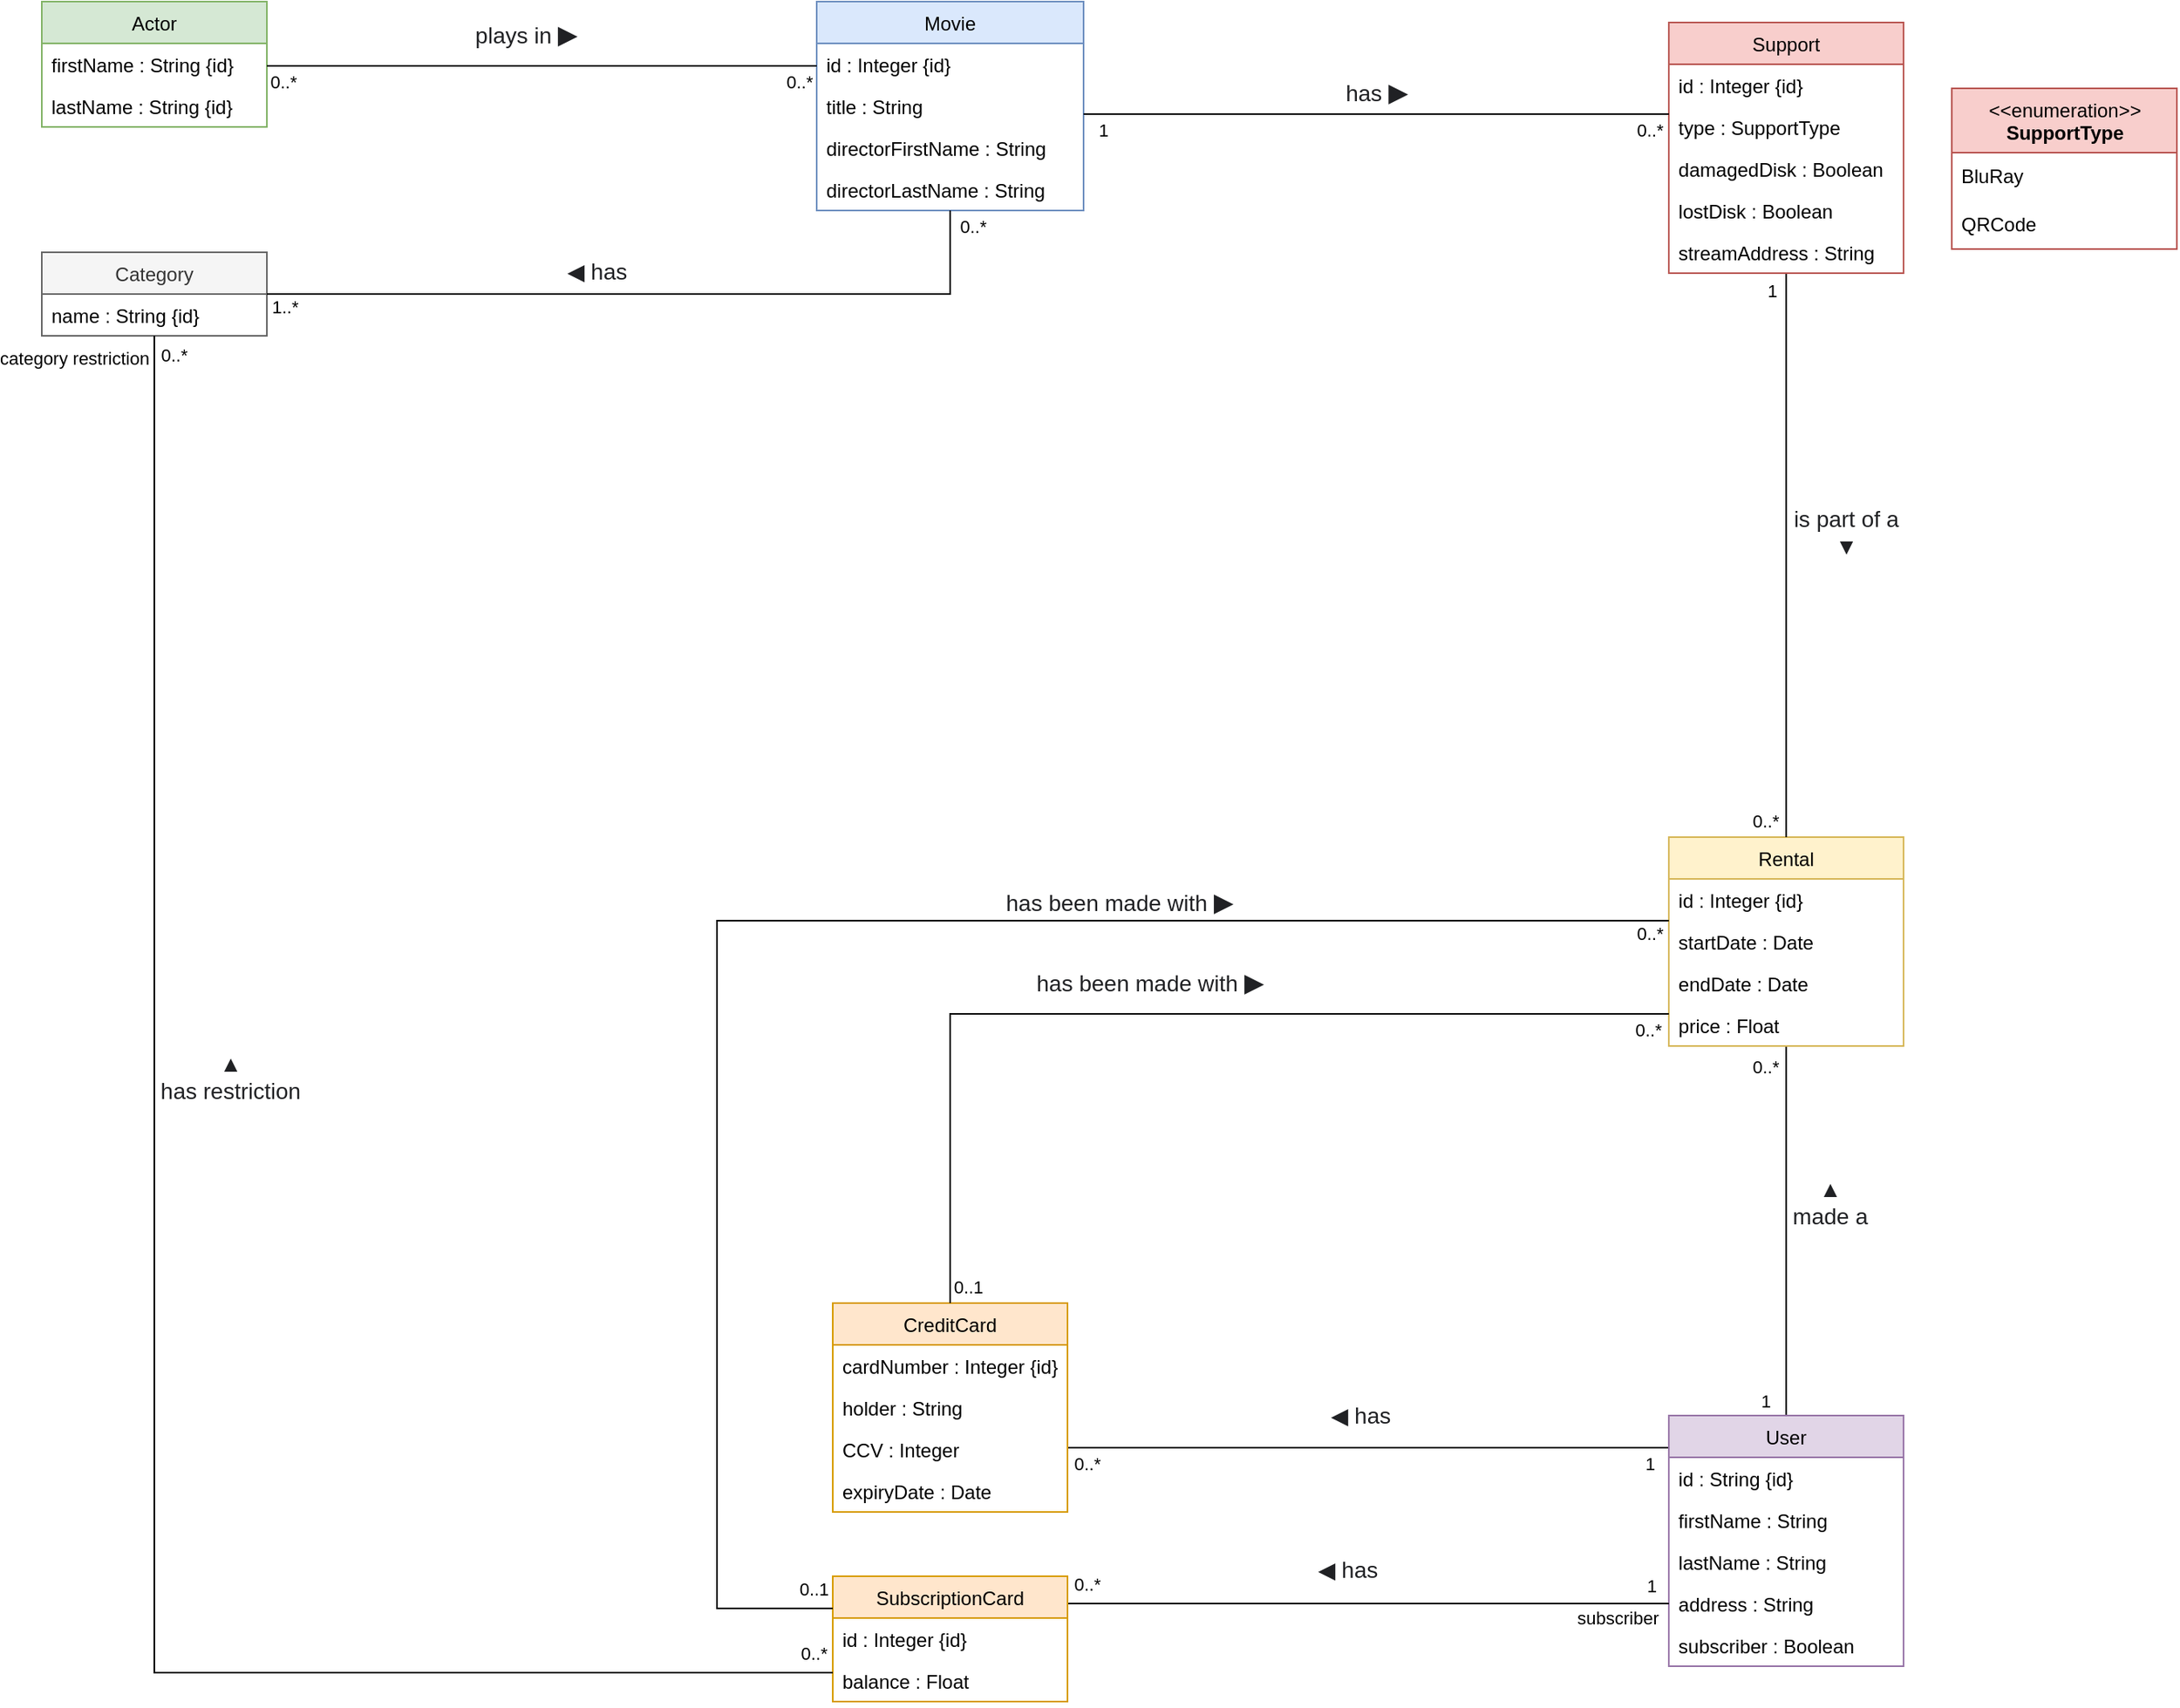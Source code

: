 <mxfile version="20.6.2" type="device"><diagram id="16Vdx5tgGGcwIsGxuBBw" name="Page-1"><mxGraphModel dx="1198" dy="844" grid="1" gridSize="10" guides="1" tooltips="1" connect="1" arrows="1" fold="1" page="1" pageScale="1" pageWidth="1654" pageHeight="1169" math="0" shadow="0"><root><mxCell id="0"/><mxCell id="1" parent="0"/><mxCell id="WMW3C5q0fU9cNinuLWgY-1" value="Movie" style="swimlane;fontStyle=0;childLayout=stackLayout;horizontal=1;startSize=26;fillColor=#dae8fc;horizontalStack=0;resizeParent=1;resizeParentMax=0;resizeLast=0;collapsible=1;marginBottom=0;strokeColor=#6c8ebf;" parent="1" vertex="1"><mxGeometry x="562" y="40" width="166" height="130" as="geometry"/></mxCell><mxCell id="WMW3C5q0fU9cNinuLWgY-2" value="id : Integer {id}" style="text;strokeColor=none;fillColor=none;align=left;verticalAlign=top;spacingLeft=4;spacingRight=4;overflow=hidden;rotatable=0;points=[[0,0.5],[1,0.5]];portConstraint=eastwest;" parent="WMW3C5q0fU9cNinuLWgY-1" vertex="1"><mxGeometry y="26" width="166" height="26" as="geometry"/></mxCell><mxCell id="EFWMdWdKW5a9T8PkBNTF-42" value="title : String" style="text;strokeColor=none;fillColor=none;align=left;verticalAlign=top;spacingLeft=4;spacingRight=4;overflow=hidden;rotatable=0;points=[[0,0.5],[1,0.5]];portConstraint=eastwest;" parent="WMW3C5q0fU9cNinuLWgY-1" vertex="1"><mxGeometry y="52" width="166" height="26" as="geometry"/></mxCell><mxCell id="FpmrB4_2CCY_cmELBERE-2" value="directorFirstName : String" style="text;strokeColor=none;fillColor=none;align=left;verticalAlign=top;spacingLeft=4;spacingRight=4;overflow=hidden;rotatable=0;points=[[0,0.5],[1,0.5]];portConstraint=eastwest;" parent="WMW3C5q0fU9cNinuLWgY-1" vertex="1"><mxGeometry y="78" width="166" height="26" as="geometry"/></mxCell><mxCell id="FpmrB4_2CCY_cmELBERE-3" value="directorLastName : String" style="text;strokeColor=none;fillColor=none;align=left;verticalAlign=top;spacingLeft=4;spacingRight=4;overflow=hidden;rotatable=0;points=[[0,0.5],[1,0.5]];portConstraint=eastwest;" parent="WMW3C5q0fU9cNinuLWgY-1" vertex="1"><mxGeometry y="104" width="166" height="26" as="geometry"/></mxCell><mxCell id="EFWMdWdKW5a9T8PkBNTF-38" value="" style="edgeStyle=orthogonalEdgeStyle;rounded=0;orthogonalLoop=1;jettySize=auto;html=1;endArrow=none;endFill=0;" parent="1" source="EFWMdWdKW5a9T8PkBNTF-5" target="WMW3C5q0fU9cNinuLWgY-45" edge="1"><mxGeometry relative="1" as="geometry"><mxPoint x="862.59" y="673" as="targetPoint"/><Array as="points"><mxPoint x="1165.59" y="690"/><mxPoint x="1165.59" y="690"/></Array></mxGeometry></mxCell><mxCell id="EFWMdWdKW5a9T8PkBNTF-40" value="0..*" style="edgeLabel;html=1;align=center;verticalAlign=middle;resizable=0;points=[];" parent="EFWMdWdKW5a9T8PkBNTF-38" vertex="1" connectable="0"><mxGeometry x="0.757" y="1" relative="1" as="geometry"><mxPoint x="-12" y="-15" as="offset"/></mxGeometry></mxCell><mxCell id="EFWMdWdKW5a9T8PkBNTF-41" value="1" style="edgeLabel;html=1;align=center;verticalAlign=middle;resizable=0;points=[];" parent="EFWMdWdKW5a9T8PkBNTF-38" vertex="1" connectable="0"><mxGeometry x="-0.87" y="1" relative="1" as="geometry"><mxPoint x="-12" y="6" as="offset"/></mxGeometry></mxCell><mxCell id="FpmrB4_2CCY_cmELBERE-14" value="&lt;span style=&quot;caret-color: rgb(32, 33, 36); color: rgb(32, 33, 36); font-family: arial, sans-serif; font-size: 14px; text-align: left;&quot;&gt;▲&lt;br&gt;made a&lt;/span&gt;" style="edgeLabel;html=1;align=center;verticalAlign=middle;resizable=0;points=[];" parent="EFWMdWdKW5a9T8PkBNTF-38" vertex="1" connectable="0"><mxGeometry x="-0.418" y="-3" relative="1" as="geometry"><mxPoint x="24" y="-66" as="offset"/></mxGeometry></mxCell><mxCell id="WMW3C5q0fU9cNinuLWgY-45" value="Rental" style="swimlane;fontStyle=0;childLayout=stackLayout;horizontal=1;startSize=26;fillColor=#fff2cc;horizontalStack=0;resizeParent=1;resizeParentMax=0;resizeLast=0;collapsible=1;marginBottom=0;strokeColor=#d6b656;" parent="1" vertex="1"><mxGeometry x="1092.06" y="560" width="146" height="130" as="geometry"/></mxCell><mxCell id="WMW3C5q0fU9cNinuLWgY-49" value="id : Integer {id}" style="text;strokeColor=none;fillColor=none;align=left;verticalAlign=top;spacingLeft=4;spacingRight=4;overflow=hidden;rotatable=0;points=[[0,0.5],[1,0.5]];portConstraint=eastwest;" parent="WMW3C5q0fU9cNinuLWgY-45" vertex="1"><mxGeometry y="26" width="146" height="26" as="geometry"/></mxCell><mxCell id="vZy7rmSttKpqPlSHD8qU-1" value="startDate : Date" style="text;strokeColor=none;fillColor=none;align=left;verticalAlign=top;spacingLeft=4;spacingRight=4;overflow=hidden;rotatable=0;points=[[0,0.5],[1,0.5]];portConstraint=eastwest;" parent="WMW3C5q0fU9cNinuLWgY-45" vertex="1"><mxGeometry y="52" width="146" height="26" as="geometry"/></mxCell><mxCell id="EFWMdWdKW5a9T8PkBNTF-1" value="endDate : Date" style="text;strokeColor=none;fillColor=none;align=left;verticalAlign=top;spacingLeft=4;spacingRight=4;overflow=hidden;rotatable=0;points=[[0,0.5],[1,0.5]];portConstraint=eastwest;" parent="WMW3C5q0fU9cNinuLWgY-45" vertex="1"><mxGeometry y="78" width="146" height="26" as="geometry"/></mxCell><mxCell id="FpmrB4_2CCY_cmELBERE-52" value="price : Float" style="text;strokeColor=none;fillColor=none;align=left;verticalAlign=top;spacingLeft=4;spacingRight=4;overflow=hidden;rotatable=0;points=[[0,0.5],[1,0.5]];portConstraint=eastwest;" parent="WMW3C5q0fU9cNinuLWgY-45" vertex="1"><mxGeometry y="104" width="146" height="26" as="geometry"/></mxCell><mxCell id="WMW3C5q0fU9cNinuLWgY-23" value="Actor" style="swimlane;fontStyle=0;childLayout=stackLayout;horizontal=1;startSize=26;fillColor=#d5e8d4;horizontalStack=0;resizeParent=1;resizeParentMax=0;resizeLast=0;collapsible=1;marginBottom=0;strokeColor=#82b366;" parent="1" vertex="1"><mxGeometry x="80" y="40" width="140" height="78" as="geometry"/></mxCell><mxCell id="WMW3C5q0fU9cNinuLWgY-24" value="firstName : String {id}" style="text;strokeColor=none;fillColor=none;align=left;verticalAlign=top;spacingLeft=4;spacingRight=4;overflow=hidden;rotatable=0;points=[[0,0.5],[1,0.5]];portConstraint=eastwest;" parent="WMW3C5q0fU9cNinuLWgY-23" vertex="1"><mxGeometry y="26" width="140" height="26" as="geometry"/></mxCell><mxCell id="WMW3C5q0fU9cNinuLWgY-27" value="lastName : String {id}" style="text;strokeColor=none;fillColor=none;align=left;verticalAlign=top;spacingLeft=4;spacingRight=4;overflow=hidden;rotatable=0;points=[[0,0.5],[1,0.5]];portConstraint=eastwest;" parent="WMW3C5q0fU9cNinuLWgY-23" vertex="1"><mxGeometry y="52" width="140" height="26" as="geometry"/></mxCell><mxCell id="FpmrB4_2CCY_cmELBERE-10" style="edgeStyle=orthogonalEdgeStyle;rounded=0;orthogonalLoop=1;jettySize=auto;html=1;endArrow=none;endFill=0;" parent="1" source="WMW3C5q0fU9cNinuLWgY-17" target="WMW3C5q0fU9cNinuLWgY-45" edge="1"><mxGeometry relative="1" as="geometry"><mxPoint x="1048.06" y="390.0" as="targetPoint"/><Array as="points"/></mxGeometry></mxCell><mxCell id="FpmrB4_2CCY_cmELBERE-11" value="1" style="edgeLabel;html=1;align=center;verticalAlign=middle;resizable=0;points=[];" parent="FpmrB4_2CCY_cmELBERE-10" vertex="1" connectable="0"><mxGeometry x="-0.727" y="-2" relative="1" as="geometry"><mxPoint x="-7" y="-37" as="offset"/></mxGeometry></mxCell><mxCell id="FpmrB4_2CCY_cmELBERE-12" value="0..*" style="edgeLabel;html=1;align=center;verticalAlign=middle;resizable=0;points=[];" parent="FpmrB4_2CCY_cmELBERE-10" vertex="1" connectable="0"><mxGeometry x="0.562" y="2" relative="1" as="geometry"><mxPoint x="-15" y="67" as="offset"/></mxGeometry></mxCell><mxCell id="FpmrB4_2CCY_cmELBERE-16" value="&lt;span style=&quot;caret-color: rgb(32, 33, 36); color: rgb(32, 33, 36); font-family: arial, sans-serif; font-size: 14px; text-align: left;&quot;&gt;is part of a&lt;br&gt;&lt;b&gt;▼&lt;/b&gt;&lt;/span&gt;" style="edgeLabel;html=1;align=center;verticalAlign=middle;resizable=0;points=[];" parent="FpmrB4_2CCY_cmELBERE-10" vertex="1" connectable="0"><mxGeometry x="-0.411" y="3" relative="1" as="geometry"><mxPoint x="34" y="57" as="offset"/></mxGeometry></mxCell><mxCell id="WMW3C5q0fU9cNinuLWgY-17" value="Support" style="swimlane;fontStyle=0;childLayout=stackLayout;horizontal=1;startSize=26;fillColor=#f8cecc;horizontalStack=0;resizeParent=1;resizeParentMax=0;resizeLast=0;collapsible=1;marginBottom=0;strokeColor=#b85450;" parent="1" vertex="1"><mxGeometry x="1092.06" y="53" width="146" height="156" as="geometry"/></mxCell><mxCell id="WMW3C5q0fU9cNinuLWgY-18" value="id : Integer {id}" style="text;strokeColor=none;fillColor=none;align=left;verticalAlign=top;spacingLeft=4;spacingRight=4;overflow=hidden;rotatable=0;points=[[0,0.5],[1,0.5]];portConstraint=eastwest;" parent="WMW3C5q0fU9cNinuLWgY-17" vertex="1"><mxGeometry y="26" width="146" height="26" as="geometry"/></mxCell><mxCell id="WMW3C5q0fU9cNinuLWgY-70" value="type : SupportType" style="text;strokeColor=none;fillColor=none;align=left;verticalAlign=top;spacingLeft=4;spacingRight=4;overflow=hidden;rotatable=0;points=[[0,0.5],[1,0.5]];portConstraint=eastwest;" parent="WMW3C5q0fU9cNinuLWgY-17" vertex="1"><mxGeometry y="52" width="146" height="26" as="geometry"/></mxCell><mxCell id="WMW3C5q0fU9cNinuLWgY-81" value="damagedDisk : Boolean" style="text;strokeColor=none;fillColor=none;align=left;verticalAlign=top;spacingLeft=4;spacingRight=4;overflow=hidden;rotatable=0;points=[[0,0.5],[1,0.5]];portConstraint=eastwest;" parent="WMW3C5q0fU9cNinuLWgY-17" vertex="1"><mxGeometry y="78" width="146" height="26" as="geometry"/></mxCell><mxCell id="EFWMdWdKW5a9T8PkBNTF-3" value="lostDisk : Boolean" style="text;strokeColor=none;fillColor=none;align=left;verticalAlign=top;spacingLeft=4;spacingRight=4;overflow=hidden;rotatable=0;points=[[0,0.5],[1,0.5]];portConstraint=eastwest;" parent="WMW3C5q0fU9cNinuLWgY-17" vertex="1"><mxGeometry y="104" width="146" height="26" as="geometry"/></mxCell><mxCell id="WMW3C5q0fU9cNinuLWgY-80" value="streamAddress : String" style="text;strokeColor=none;fillColor=none;align=left;verticalAlign=top;spacingLeft=4;spacingRight=4;overflow=hidden;rotatable=0;points=[[0,0.5],[1,0.5]];portConstraint=eastwest;" parent="WMW3C5q0fU9cNinuLWgY-17" vertex="1"><mxGeometry y="130" width="146" height="26" as="geometry"/></mxCell><mxCell id="FpmrB4_2CCY_cmELBERE-22" style="edgeStyle=orthogonalEdgeStyle;rounded=0;orthogonalLoop=1;jettySize=auto;html=1;endArrow=none;endFill=0;" parent="1" source="EFWMdWdKW5a9T8PkBNTF-5" target="FpmrB4_2CCY_cmELBERE-7" edge="1"><mxGeometry relative="1" as="geometry"><Array as="points"><mxPoint x="900" y="940"/><mxPoint x="900" y="940"/></Array></mxGeometry></mxCell><mxCell id="FpmrB4_2CCY_cmELBERE-23" value="&lt;span style=&quot;caret-color: rgb(32, 33, 36); color: rgb(32, 33, 36); font-family: arial, sans-serif; font-size: 14px; text-align: left;&quot;&gt;◀&amp;nbsp;&lt;/span&gt;&lt;span style=&quot;caret-color: rgb(32, 33, 36); color: rgb(32, 33, 36); font-family: arial, sans-serif; font-size: 14px; text-align: left;&quot;&gt;has&lt;/span&gt;" style="edgeLabel;html=1;align=center;verticalAlign=middle;resizable=0;points=[];" parent="FpmrB4_2CCY_cmELBERE-22" vertex="1" connectable="0"><mxGeometry x="-0.029" y="-3" relative="1" as="geometry"><mxPoint x="-11" y="-17" as="offset"/></mxGeometry></mxCell><mxCell id="FpmrB4_2CCY_cmELBERE-24" value="0..*" style="edgeLabel;html=1;align=center;verticalAlign=middle;resizable=0;points=[];" parent="FpmrB4_2CCY_cmELBERE-22" vertex="1" connectable="0"><mxGeometry x="0.56" y="1" relative="1" as="geometry"><mxPoint x="-70" y="9" as="offset"/></mxGeometry></mxCell><mxCell id="FpmrB4_2CCY_cmELBERE-25" value="1" style="edgeLabel;html=1;align=center;verticalAlign=middle;resizable=0;points=[];" parent="FpmrB4_2CCY_cmELBERE-22" vertex="1" connectable="0"><mxGeometry x="-0.209" y="-1" relative="1" as="geometry"><mxPoint x="136" y="11" as="offset"/></mxGeometry></mxCell><mxCell id="EFWMdWdKW5a9T8PkBNTF-5" value="User" style="swimlane;fontStyle=0;childLayout=stackLayout;horizontal=1;startSize=26;fillColor=#e1d5e7;horizontalStack=0;resizeParent=1;resizeParentMax=0;resizeLast=0;collapsible=1;marginBottom=0;strokeColor=#9673a6;" parent="1" vertex="1"><mxGeometry x="1092.06" y="920" width="146" height="156" as="geometry"/></mxCell><mxCell id="EFWMdWdKW5a9T8PkBNTF-6" value="id : String {id}" style="text;strokeColor=none;fillColor=none;align=left;verticalAlign=top;spacingLeft=4;spacingRight=4;overflow=hidden;rotatable=0;points=[[0,0.5],[1,0.5]];portConstraint=eastwest;" parent="EFWMdWdKW5a9T8PkBNTF-5" vertex="1"><mxGeometry y="26" width="146" height="26" as="geometry"/></mxCell><mxCell id="EFWMdWdKW5a9T8PkBNTF-7" value="firstName : String" style="text;strokeColor=none;fillColor=none;align=left;verticalAlign=top;spacingLeft=4;spacingRight=4;overflow=hidden;rotatable=0;points=[[0,0.5],[1,0.5]];portConstraint=eastwest;" parent="EFWMdWdKW5a9T8PkBNTF-5" vertex="1"><mxGeometry y="52" width="146" height="26" as="geometry"/></mxCell><mxCell id="EFWMdWdKW5a9T8PkBNTF-8" value="lastName : String" style="text;strokeColor=none;fillColor=none;align=left;verticalAlign=top;spacingLeft=4;spacingRight=4;overflow=hidden;rotatable=0;points=[[0,0.5],[1,0.5]];portConstraint=eastwest;" parent="EFWMdWdKW5a9T8PkBNTF-5" vertex="1"><mxGeometry y="78" width="146" height="26" as="geometry"/></mxCell><mxCell id="EFWMdWdKW5a9T8PkBNTF-9" value="address : String" style="text;strokeColor=none;fillColor=none;align=left;verticalAlign=top;spacingLeft=4;spacingRight=4;overflow=hidden;rotatable=0;points=[[0,0.5],[1,0.5]];portConstraint=eastwest;" parent="EFWMdWdKW5a9T8PkBNTF-5" vertex="1"><mxGeometry y="104" width="146" height="26" as="geometry"/></mxCell><mxCell id="EFWMdWdKW5a9T8PkBNTF-12" value="subscriber : Boolean" style="text;strokeColor=none;fillColor=none;align=left;verticalAlign=top;spacingLeft=4;spacingRight=4;overflow=hidden;rotatable=0;points=[[0,0.5],[1,0.5]];portConstraint=eastwest;" parent="EFWMdWdKW5a9T8PkBNTF-5" vertex="1"><mxGeometry y="130" width="146" height="26" as="geometry"/></mxCell><mxCell id="EFWMdWdKW5a9T8PkBNTF-24" style="edgeStyle=orthogonalEdgeStyle;rounded=0;orthogonalLoop=1;jettySize=auto;html=1;endArrow=none;endFill=0;" parent="1" source="EFWMdWdKW5a9T8PkBNTF-13" target="EFWMdWdKW5a9T8PkBNTF-5" edge="1"><mxGeometry relative="1" as="geometry"><Array as="points"><mxPoint x="820" y="1037"/><mxPoint x="820" y="1037"/></Array></mxGeometry></mxCell><mxCell id="EFWMdWdKW5a9T8PkBNTF-25" value="&lt;span style=&quot;caret-color: rgb(32, 33, 36); color: rgb(32, 33, 36); font-family: arial, sans-serif; font-size: 14px; text-align: left;&quot;&gt;◀ &lt;/span&gt;&lt;span style=&quot;caret-color: rgb(32, 33, 36); color: rgb(32, 33, 36); font-family: arial, sans-serif; font-size: 14px; text-align: left;&quot;&gt;has&lt;br&gt;&lt;/span&gt;" style="edgeLabel;html=1;align=center;verticalAlign=middle;resizable=0;points=[];" parent="EFWMdWdKW5a9T8PkBNTF-24" vertex="1" connectable="0"><mxGeometry x="-0.061" y="-2" relative="1" as="geometry"><mxPoint x="-2" y="-23" as="offset"/></mxGeometry></mxCell><mxCell id="EFWMdWdKW5a9T8PkBNTF-26" value="1" style="edgeLabel;html=1;align=center;verticalAlign=middle;resizable=0;points=[];" parent="EFWMdWdKW5a9T8PkBNTF-24" vertex="1" connectable="0"><mxGeometry x="0.531" relative="1" as="geometry"><mxPoint x="76" y="-11" as="offset"/></mxGeometry></mxCell><mxCell id="EFWMdWdKW5a9T8PkBNTF-27" value="0..*" style="edgeLabel;html=1;align=center;verticalAlign=middle;resizable=0;points=[];" parent="EFWMdWdKW5a9T8PkBNTF-24" vertex="1" connectable="0"><mxGeometry x="-0.653" y="-2" relative="1" as="geometry"><mxPoint x="-53" y="-14" as="offset"/></mxGeometry></mxCell><mxCell id="EFWMdWdKW5a9T8PkBNTF-28" value="subscriber" style="edgeLabel;html=1;align=center;verticalAlign=middle;resizable=0;points=[];" parent="EFWMdWdKW5a9T8PkBNTF-24" vertex="1" connectable="0"><mxGeometry x="0.49" y="1" relative="1" as="geometry"><mxPoint x="63" y="10" as="offset"/></mxGeometry></mxCell><mxCell id="EFWMdWdKW5a9T8PkBNTF-13" value="SubscriptionCard" style="swimlane;fontStyle=0;childLayout=stackLayout;horizontal=1;startSize=26;fillColor=#ffe6cc;horizontalStack=0;resizeParent=1;resizeParentMax=0;resizeLast=0;collapsible=1;marginBottom=0;strokeColor=#d79b00;" parent="1" vertex="1"><mxGeometry x="572" y="1020" width="146" height="78" as="geometry"/></mxCell><mxCell id="EFWMdWdKW5a9T8PkBNTF-14" value="id : Integer {id}" style="text;strokeColor=none;fillColor=none;align=left;verticalAlign=top;spacingLeft=4;spacingRight=4;overflow=hidden;rotatable=0;points=[[0,0.5],[1,0.5]];portConstraint=eastwest;" parent="EFWMdWdKW5a9T8PkBNTF-13" vertex="1"><mxGeometry y="26" width="146" height="26" as="geometry"/></mxCell><mxCell id="EFWMdWdKW5a9T8PkBNTF-15" value="balance : Float" style="text;strokeColor=none;fillColor=none;align=left;verticalAlign=top;spacingLeft=4;spacingRight=4;overflow=hidden;rotatable=0;points=[[0,0.5],[1,0.5]];portConstraint=eastwest;" parent="EFWMdWdKW5a9T8PkBNTF-13" vertex="1"><mxGeometry y="52" width="146" height="26" as="geometry"/></mxCell><mxCell id="FpmrB4_2CCY_cmELBERE-7" value="CreditCard" style="swimlane;fontStyle=0;childLayout=stackLayout;horizontal=1;startSize=26;fillColor=#ffe6cc;horizontalStack=0;resizeParent=1;resizeParentMax=0;resizeLast=0;collapsible=1;marginBottom=0;strokeColor=#d79b00;" parent="1" vertex="1"><mxGeometry x="572.0" y="850" width="146" height="130" as="geometry"/></mxCell><mxCell id="FpmrB4_2CCY_cmELBERE-8" value="cardNumber : Integer {id}" style="text;strokeColor=none;fillColor=none;align=left;verticalAlign=top;spacingLeft=4;spacingRight=4;overflow=hidden;rotatable=0;points=[[0,0.5],[1,0.5]];portConstraint=eastwest;" parent="FpmrB4_2CCY_cmELBERE-7" vertex="1"><mxGeometry y="26" width="146" height="26" as="geometry"/></mxCell><mxCell id="FpmrB4_2CCY_cmELBERE-9" value="holder : String" style="text;strokeColor=none;fillColor=none;align=left;verticalAlign=top;spacingLeft=4;spacingRight=4;overflow=hidden;rotatable=0;points=[[0,0.5],[1,0.5]];portConstraint=eastwest;" parent="FpmrB4_2CCY_cmELBERE-7" vertex="1"><mxGeometry y="52" width="146" height="26" as="geometry"/></mxCell><mxCell id="FpmrB4_2CCY_cmELBERE-30" value="CCV : Integer" style="text;strokeColor=none;fillColor=none;align=left;verticalAlign=top;spacingLeft=4;spacingRight=4;overflow=hidden;rotatable=0;points=[[0,0.5],[1,0.5]];portConstraint=eastwest;" parent="FpmrB4_2CCY_cmELBERE-7" vertex="1"><mxGeometry y="78" width="146" height="26" as="geometry"/></mxCell><mxCell id="FpmrB4_2CCY_cmELBERE-31" value="expiryDate : Date" style="text;strokeColor=none;fillColor=none;align=left;verticalAlign=top;spacingLeft=4;spacingRight=4;overflow=hidden;rotatable=0;points=[[0,0.5],[1,0.5]];portConstraint=eastwest;" parent="FpmrB4_2CCY_cmELBERE-7" vertex="1"><mxGeometry y="104" width="146" height="26" as="geometry"/></mxCell><mxCell id="FpmrB4_2CCY_cmELBERE-41" style="edgeStyle=orthogonalEdgeStyle;rounded=0;orthogonalLoop=1;jettySize=auto;html=1;endArrow=none;endFill=0;" parent="1" source="WMW3C5q0fU9cNinuLWgY-45" target="EFWMdWdKW5a9T8PkBNTF-13" edge="1"><mxGeometry relative="1" as="geometry"><mxPoint x="572" y="612" as="sourcePoint"/><Array as="points"><mxPoint x="500" y="612"/><mxPoint x="500" y="1040"/></Array></mxGeometry></mxCell><mxCell id="FpmrB4_2CCY_cmELBERE-42" value="0..1" style="edgeLabel;html=1;align=center;verticalAlign=middle;resizable=0;points=[];" parent="FpmrB4_2CCY_cmELBERE-41" vertex="1" connectable="0"><mxGeometry x="0.916" y="-2" relative="1" as="geometry"><mxPoint x="34" y="-14" as="offset"/></mxGeometry></mxCell><mxCell id="FpmrB4_2CCY_cmELBERE-43" value="0..*" style="edgeLabel;html=1;align=center;verticalAlign=middle;resizable=0;points=[];" parent="FpmrB4_2CCY_cmELBERE-41" vertex="1" connectable="0"><mxGeometry x="-0.957" y="-1" relative="1" as="geometry"><mxPoint x="11" y="9" as="offset"/></mxGeometry></mxCell><mxCell id="FpmrB4_2CCY_cmELBERE-45" value="&lt;span style=&quot;caret-color: rgb(32, 33, 36); color: rgb(32, 33, 36); font-family: arial, sans-serif; font-size: 14px; text-align: left;&quot;&gt;has been&amp;nbsp;made with&amp;nbsp;&lt;/span&gt;&lt;span style=&quot;caret-color: rgb(32, 33, 36); color: rgb(32, 33, 36); font-family: arial, sans-serif; font-size: 16px; text-align: left;&quot;&gt;▶&lt;/span&gt;&lt;span style=&quot;caret-color: rgb(32, 33, 36); color: rgb(32, 33, 36); font-family: arial, sans-serif; font-size: 14px; text-align: left;&quot;&gt;&lt;br&gt;&lt;/span&gt;" style="edgeLabel;html=1;align=center;verticalAlign=middle;resizable=0;points=[];" parent="FpmrB4_2CCY_cmELBERE-41" vertex="1" connectable="0"><mxGeometry x="-0.117" relative="1" as="geometry"><mxPoint x="140" y="-12" as="offset"/></mxGeometry></mxCell><mxCell id="WMW3C5q0fU9cNinuLWgY-57" value="Category" style="swimlane;fontStyle=0;childLayout=stackLayout;horizontal=1;startSize=26;fillColor=#f5f5f5;horizontalStack=0;resizeParent=1;resizeParentMax=0;resizeLast=0;collapsible=1;marginBottom=0;strokeColor=#666666;fontColor=#333333;" parent="1" vertex="1"><mxGeometry x="80" y="196" width="140" height="52" as="geometry"/></mxCell><mxCell id="WMW3C5q0fU9cNinuLWgY-58" value="name : String {id}" style="text;strokeColor=none;fillColor=none;align=left;verticalAlign=top;spacingLeft=4;spacingRight=4;overflow=hidden;rotatable=0;points=[[0,0.5],[1,0.5]];portConstraint=eastwest;" parent="WMW3C5q0fU9cNinuLWgY-57" vertex="1"><mxGeometry y="26" width="140" height="26" as="geometry"/></mxCell><mxCell id="WMW3C5q0fU9cNinuLWgY-76" value="&amp;lt;&amp;lt;enumeration&amp;gt;&amp;gt;&lt;br&gt;&lt;b&gt;SupportType&lt;/b&gt;" style="swimlane;fontStyle=0;align=center;verticalAlign=top;childLayout=stackLayout;horizontal=1;startSize=40;horizontalStack=0;resizeParent=1;resizeParentMax=0;resizeLast=0;collapsible=0;marginBottom=0;html=1;fillColor=#f8cecc;strokeColor=#b85450;" parent="1" vertex="1"><mxGeometry x="1268.06" y="94" width="140" height="100" as="geometry"/></mxCell><mxCell id="WMW3C5q0fU9cNinuLWgY-77" value="BluRay" style="text;html=1;strokeColor=none;fillColor=none;align=left;verticalAlign=middle;spacingLeft=4;spacingRight=4;overflow=hidden;rotatable=0;points=[[0,0.5],[1,0.5]];portConstraint=eastwest;" parent="WMW3C5q0fU9cNinuLWgY-76" vertex="1"><mxGeometry y="40" width="140" height="30" as="geometry"/></mxCell><mxCell id="WMW3C5q0fU9cNinuLWgY-78" value="QRCode" style="text;html=1;strokeColor=none;fillColor=none;align=left;verticalAlign=middle;spacingLeft=4;spacingRight=4;overflow=hidden;rotatable=0;points=[[0,0.5],[1,0.5]];portConstraint=eastwest;" parent="WMW3C5q0fU9cNinuLWgY-76" vertex="1"><mxGeometry y="70" width="140" height="30" as="geometry"/></mxCell><mxCell id="WMW3C5q0fU9cNinuLWgY-29" style="edgeStyle=orthogonalEdgeStyle;rounded=0;orthogonalLoop=1;jettySize=auto;html=1;endArrow=none;endFill=0;" parent="1" source="WMW3C5q0fU9cNinuLWgY-23" target="WMW3C5q0fU9cNinuLWgY-1" edge="1"><mxGeometry relative="1" as="geometry"><Array as="points"><mxPoint x="490" y="80"/><mxPoint x="490" y="80"/></Array></mxGeometry></mxCell><mxCell id="WMW3C5q0fU9cNinuLWgY-31" value="0..*" style="edgeLabel;html=1;align=center;verticalAlign=middle;resizable=0;points=[];" parent="WMW3C5q0fU9cNinuLWgY-29" vertex="1" connectable="0"><mxGeometry x="-0.876" y="-3" relative="1" as="geometry"><mxPoint x="-11" y="7" as="offset"/></mxGeometry></mxCell><mxCell id="WMW3C5q0fU9cNinuLWgY-33" value="0..*" style="edgeLabel;html=1;align=center;verticalAlign=middle;resizable=0;points=[];" parent="WMW3C5q0fU9cNinuLWgY-29" vertex="1" connectable="0"><mxGeometry x="0.926" y="-3" relative="1" as="geometry"><mxPoint x="1" y="7" as="offset"/></mxGeometry></mxCell><mxCell id="WMW3C5q0fU9cNinuLWgY-38" value="&lt;span style=&quot;caret-color: rgb(32, 33, 36); color: rgb(32, 33, 36); font-family: arial, sans-serif; font-size: 14px; text-align: left;&quot;&gt;plays in&amp;nbsp;&lt;/span&gt;&lt;span style=&quot;caret-color: rgb(32, 33, 36); color: rgb(32, 33, 36); font-family: arial, sans-serif; font-size: 16px; text-align: left;&quot;&gt;▶&lt;/span&gt;&lt;span style=&quot;caret-color: rgb(32, 33, 36); color: rgb(32, 33, 36); font-family: arial, sans-serif; font-size: 14px; text-align: left;&quot;&gt;&lt;br&gt;&lt;/span&gt;" style="edgeLabel;html=1;align=center;verticalAlign=middle;resizable=0;points=[];" parent="WMW3C5q0fU9cNinuLWgY-29" vertex="1" connectable="0"><mxGeometry x="-0.062" y="-1" relative="1" as="geometry"><mxPoint y="-21" as="offset"/></mxGeometry></mxCell><mxCell id="WMW3C5q0fU9cNinuLWgY-59" style="edgeStyle=orthogonalEdgeStyle;rounded=0;orthogonalLoop=1;jettySize=auto;html=1;endArrow=none;endFill=0;" parent="1" source="WMW3C5q0fU9cNinuLWgY-1" target="WMW3C5q0fU9cNinuLWgY-57" edge="1"><mxGeometry relative="1" as="geometry"><Array as="points"><mxPoint x="645" y="222"/></Array></mxGeometry></mxCell><mxCell id="WMW3C5q0fU9cNinuLWgY-60" value="1..*" style="edgeLabel;html=1;align=center;verticalAlign=middle;resizable=0;points=[];" parent="WMW3C5q0fU9cNinuLWgY-59" vertex="1" connectable="0"><mxGeometry x="-0.113" y="-2" relative="1" as="geometry"><mxPoint x="-255" y="10" as="offset"/></mxGeometry></mxCell><mxCell id="WMW3C5q0fU9cNinuLWgY-61" value="0..*" style="edgeLabel;html=1;align=center;verticalAlign=middle;resizable=0;points=[];" parent="WMW3C5q0fU9cNinuLWgY-59" vertex="1" connectable="0"><mxGeometry x="-0.603" y="-1" relative="1" as="geometry"><mxPoint x="56" y="-41" as="offset"/></mxGeometry></mxCell><mxCell id="WMW3C5q0fU9cNinuLWgY-62" value="&lt;span style=&quot;caret-color: rgb(32, 33, 36); color: rgb(32, 33, 36); font-family: arial, sans-serif; font-size: 14px; text-align: left;&quot;&gt;◀ has&lt;/span&gt;" style="edgeLabel;html=1;align=center;verticalAlign=middle;resizable=0;points=[];" parent="WMW3C5q0fU9cNinuLWgY-59" vertex="1" connectable="0"><mxGeometry x="0.166" y="2" relative="1" as="geometry"><mxPoint x="6" y="-16" as="offset"/></mxGeometry></mxCell><mxCell id="WMW3C5q0fU9cNinuLWgY-64" style="edgeStyle=orthogonalEdgeStyle;rounded=0;orthogonalLoop=1;jettySize=auto;html=1;endArrow=none;endFill=0;" parent="1" source="WMW3C5q0fU9cNinuLWgY-1" target="WMW3C5q0fU9cNinuLWgY-17" edge="1"><mxGeometry relative="1" as="geometry"><Array as="points"><mxPoint x="910" y="110"/><mxPoint x="910" y="110"/></Array></mxGeometry></mxCell><mxCell id="WMW3C5q0fU9cNinuLWgY-65" value="1" style="edgeLabel;html=1;align=center;verticalAlign=middle;resizable=0;points=[];" parent="WMW3C5q0fU9cNinuLWgY-64" vertex="1" connectable="0"><mxGeometry x="-0.612" y="1" relative="1" as="geometry"><mxPoint x="-59" y="11" as="offset"/></mxGeometry></mxCell><mxCell id="WMW3C5q0fU9cNinuLWgY-66" value="0..*" style="edgeLabel;html=1;align=center;verticalAlign=middle;resizable=0;points=[];" parent="WMW3C5q0fU9cNinuLWgY-64" vertex="1" connectable="0"><mxGeometry x="0.776" y="-1" relative="1" as="geometry"><mxPoint x="28" y="9" as="offset"/></mxGeometry></mxCell><mxCell id="WMW3C5q0fU9cNinuLWgY-68" value="&lt;span style=&quot;caret-color: rgb(32, 33, 36); color: rgb(32, 33, 36); font-family: arial, sans-serif; font-size: 14px; text-align: left;&quot;&gt;has&amp;nbsp;&lt;/span&gt;&lt;span style=&quot;font-size: 16px; caret-color: rgb(32, 33, 36); color: rgb(32, 33, 36); font-family: arial, sans-serif; text-align: left;&quot;&gt;▶&lt;/span&gt;&lt;span style=&quot;caret-color: rgb(32, 33, 36); color: rgb(32, 33, 36); font-family: arial, sans-serif; font-size: 14px; text-align: left;&quot;&gt;&lt;br&gt;&lt;/span&gt;" style="edgeLabel;html=1;align=center;verticalAlign=middle;resizable=0;points=[];" parent="WMW3C5q0fU9cNinuLWgY-64" vertex="1" connectable="0"><mxGeometry x="0.318" y="-2" relative="1" as="geometry"><mxPoint x="-58" y="-16" as="offset"/></mxGeometry></mxCell><mxCell id="EFWMdWdKW5a9T8PkBNTF-30" style="edgeStyle=orthogonalEdgeStyle;rounded=0;orthogonalLoop=1;jettySize=auto;html=1;endArrow=none;endFill=0;" parent="1" source="EFWMdWdKW5a9T8PkBNTF-13" target="WMW3C5q0fU9cNinuLWgY-57" edge="1"><mxGeometry relative="1" as="geometry"><mxPoint x="411" y="1250" as="targetPoint"/><Array as="points"><mxPoint x="150" y="1080"/></Array></mxGeometry></mxCell><mxCell id="EFWMdWdKW5a9T8PkBNTF-32" value="0..*" style="edgeLabel;html=1;align=center;verticalAlign=middle;resizable=0;points=[];" parent="EFWMdWdKW5a9T8PkBNTF-30" vertex="1" connectable="0"><mxGeometry x="0.566" y="-4" relative="1" as="geometry"><mxPoint x="8" y="-260" as="offset"/></mxGeometry></mxCell><mxCell id="EFWMdWdKW5a9T8PkBNTF-34" value="0..*" style="edgeLabel;html=1;align=center;verticalAlign=middle;resizable=0;points=[];" parent="EFWMdWdKW5a9T8PkBNTF-30" vertex="1" connectable="0"><mxGeometry x="-0.892" y="4" relative="1" as="geometry"><mxPoint x="55" y="-16" as="offset"/></mxGeometry></mxCell><mxCell id="EFWMdWdKW5a9T8PkBNTF-35" value="&lt;span style=&quot;caret-color: rgb(32, 33, 36); color: rgb(32, 33, 36); font-family: arial, sans-serif; font-size: 14px; text-align: left;&quot;&gt;▲&lt;br&gt;has restriction&lt;br&gt;&lt;/span&gt;" style="edgeLabel;html=1;align=center;verticalAlign=middle;resizable=0;points=[];" parent="EFWMdWdKW5a9T8PkBNTF-30" vertex="1" connectable="0"><mxGeometry x="0.098" y="1" relative="1" as="geometry"><mxPoint x="48" y="-105" as="offset"/></mxGeometry></mxCell><mxCell id="EFWMdWdKW5a9T8PkBNTF-36" value="category restriction" style="edgeLabel;html=1;align=center;verticalAlign=middle;resizable=0;points=[];" parent="EFWMdWdKW5a9T8PkBNTF-30" vertex="1" connectable="0"><mxGeometry x="0.948" y="3" relative="1" as="geometry"><mxPoint x="-47" y="-19" as="offset"/></mxGeometry></mxCell><mxCell id="FpmrB4_2CCY_cmELBERE-40" style="edgeStyle=orthogonalEdgeStyle;rounded=0;orthogonalLoop=1;jettySize=auto;html=1;endArrow=none;endFill=0;" parent="1" source="WMW3C5q0fU9cNinuLWgY-45" target="FpmrB4_2CCY_cmELBERE-7" edge="1"><mxGeometry relative="1" as="geometry"><mxPoint x="645.059" y="651.0" as="sourcePoint"/><Array as="points"><mxPoint x="645" y="670"/></Array></mxGeometry></mxCell><mxCell id="FpmrB4_2CCY_cmELBERE-46" value="&lt;span style=&quot;caret-color: rgb(32, 33, 36); color: rgb(32, 33, 36); font-family: arial, sans-serif; font-size: 14px; text-align: left;&quot;&gt;has been&amp;nbsp;made with&amp;nbsp;&lt;/span&gt;&lt;span style=&quot;caret-color: rgb(32, 33, 36); color: rgb(32, 33, 36); font-family: arial, sans-serif; font-size: 16px; text-align: left;&quot;&gt;▶&lt;/span&gt;" style="edgeLabel;html=1;align=center;verticalAlign=middle;resizable=0;points=[];" parent="FpmrB4_2CCY_cmELBERE-40" vertex="1" connectable="0"><mxGeometry x="0.055" relative="1" as="geometry"><mxPoint x="8" y="-20" as="offset"/></mxGeometry></mxCell><mxCell id="FpmrB4_2CCY_cmELBERE-47" value="0..*" style="edgeLabel;html=1;align=center;verticalAlign=middle;resizable=0;points=[];" parent="FpmrB4_2CCY_cmELBERE-40" vertex="1" connectable="0"><mxGeometry x="-0.82" y="-1" relative="1" as="geometry"><mxPoint x="43" y="11" as="offset"/></mxGeometry></mxCell><mxCell id="FpmrB4_2CCY_cmELBERE-48" value="0..1" style="edgeLabel;html=1;align=center;verticalAlign=middle;resizable=0;points=[];" parent="FpmrB4_2CCY_cmELBERE-40" vertex="1" connectable="0"><mxGeometry x="0.646" y="2" relative="1" as="geometry"><mxPoint x="9" y="101" as="offset"/></mxGeometry></mxCell></root></mxGraphModel></diagram></mxfile>